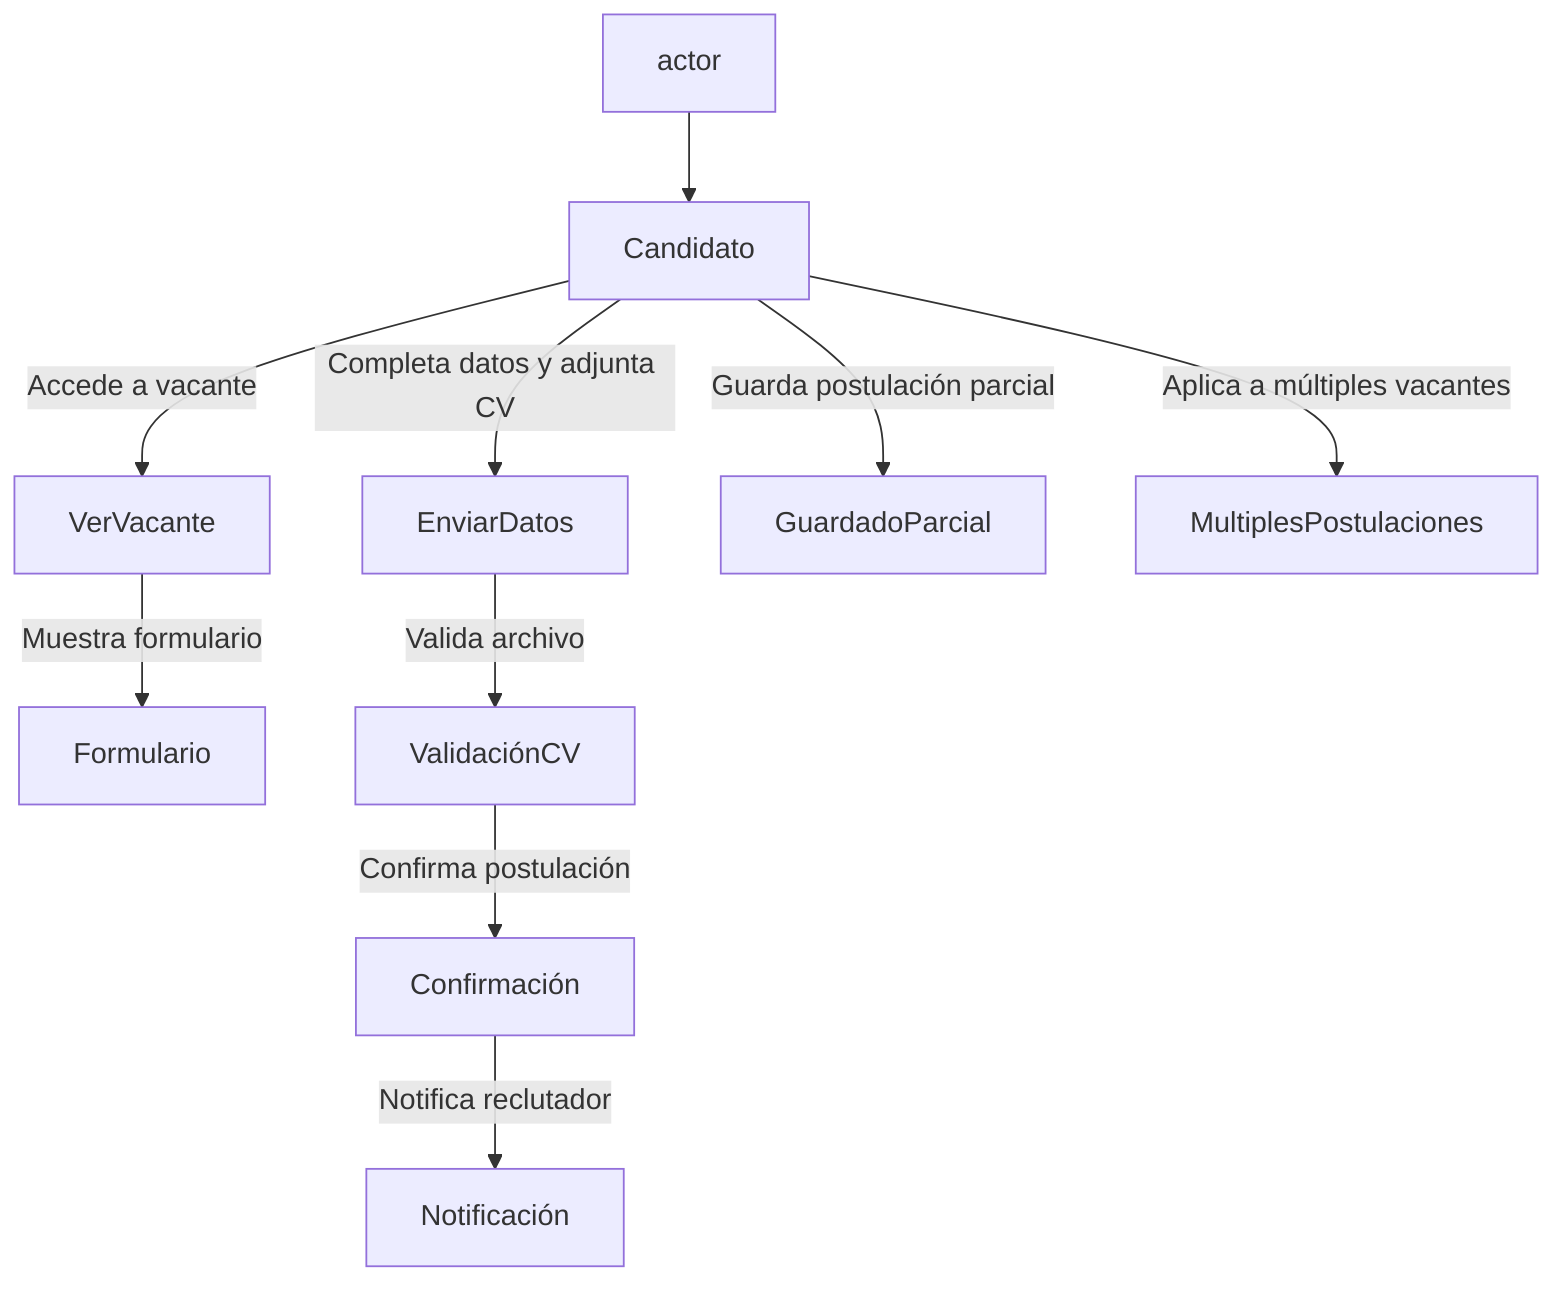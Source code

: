 graph TD
    actor -->Candidato
    Candidato -->|Accede a vacante| VerVacante
    VerVacante -->|Muestra formulario| Formulario
    Candidato -->|Completa datos y adjunta CV| EnviarDatos
    EnviarDatos -->|Valida archivo| ValidaciónCV
    ValidaciónCV -->|Confirma postulación| Confirmación
    Confirmación -->|Notifica reclutador| Notificación
    Candidato -->|Guarda postulación parcial| GuardadoParcial
    Candidato -->|Aplica a múltiples vacantes| MultiplesPostulaciones